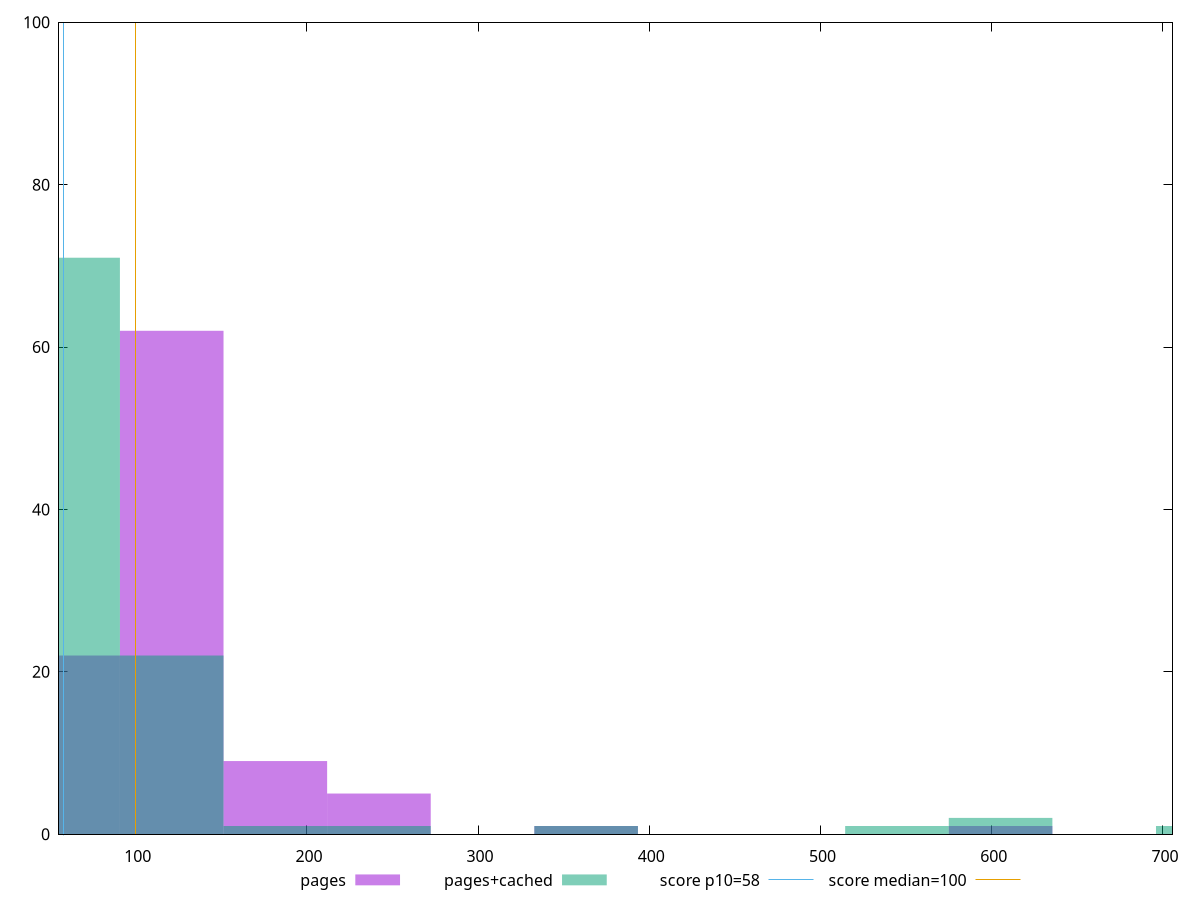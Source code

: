 reset

$pages <<EOF
363.1080836093478 1
181.5540418046739 9
121.0360278697826 62
242.0720557395652 5
605.180139348913 1
60.5180139348913 22
EOF

$pagesCached <<EOF
121.0360278697826 22
60.5180139348913 71
726.2161672186955 1
544.6621254140217 1
605.180139348913 2
363.1080836093478 1
181.5540418046739 1
242.0720557395652 1
EOF

set key outside below
set boxwidth 60.5180139348913
set xrange [55.2:705.6]
set yrange [0:100]
set trange [0:100]
set style fill transparent solid 0.5 noborder

set parametric
set terminal svg size 640, 500 enhanced background rgb 'white'
set output "reprap/estimated-input-latency/comparison/histogram/0_vs_1.svg"

plot $pages title "pages" with boxes, \
     $pagesCached title "pages+cached" with boxes, \
     58,t title "score p10=58", \
     100,t title "score median=100"

reset

